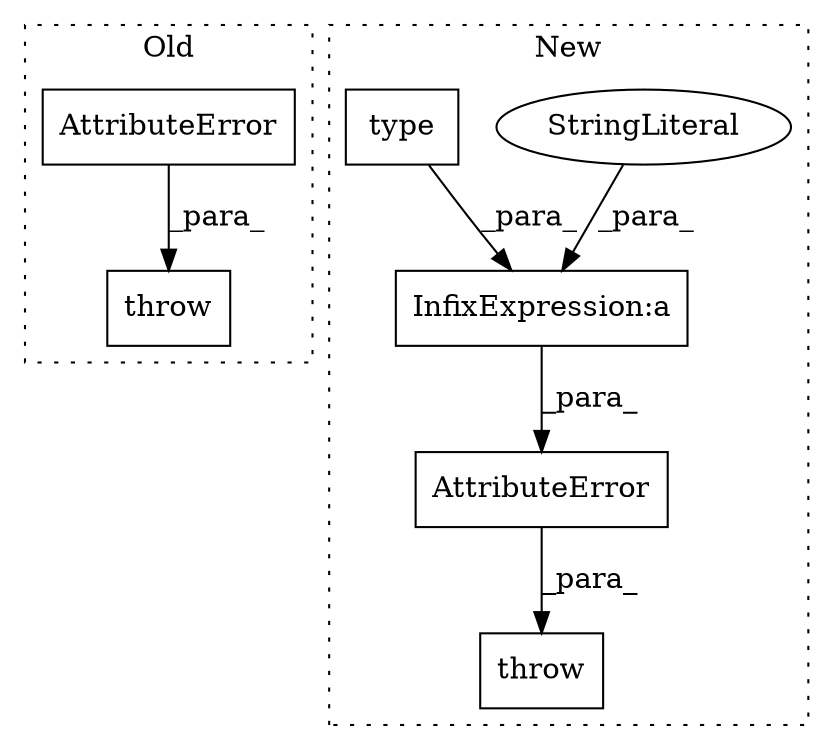 digraph G {
subgraph cluster0 {
1 [label="throw" a="53" s="15300" l="6" shape="box"];
4 [label="AttributeError" a="32" s="15306,15369" l="15,1" shape="box"];
label = "Old";
style="dotted";
}
subgraph cluster1 {
2 [label="AttributeError" a="32" s="16791,16868" l="15,1" shape="box"];
3 [label="throw" a="53" s="16785" l="6" shape="box"];
5 [label="InfixExpression:a" a="27" s="16825" l="3" shape="box"];
6 [label="StringLiteral" a="45" s="16828" l="40" shape="ellipse"];
7 [label="type" a="32" s="16806,16815" l="5,1" shape="box"];
label = "New";
style="dotted";
}
2 -> 3 [label="_para_"];
4 -> 1 [label="_para_"];
5 -> 2 [label="_para_"];
6 -> 5 [label="_para_"];
7 -> 5 [label="_para_"];
}